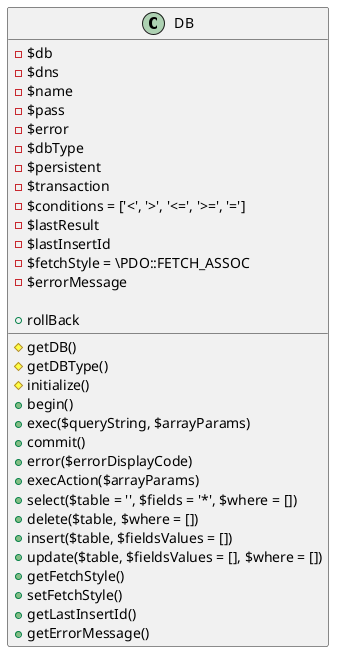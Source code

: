 @startuml

class DB{
    - $db
    - $dns
    - $name
    - $pass
    - $error
    - $dbType
    - $persistent
    - $transaction
    - $conditions = ['<', '>', '<=', '>=', '=']
    - $lastResult
    - $lastInsertId
    - $fetchStyle = \PDO::FETCH_ASSOC
    - $errorMessage

    # getDB()
    # getDBType()
    # initialize()
    + begin()
    + exec($queryString, $arrayParams)
    + commit()
    + rollBack
    + error($errorDisplayCode)
    + execAction($arrayParams)
    + select($table = '', $fields = '*', $where = [])
    + delete($table, $where = [])
    + insert($table, $fieldsValues = [])
    + update($table, $fieldsValues = [], $where = [])
    + getFetchStyle()
    + setFetchStyle()
    + getLastInsertId()
    + getErrorMessage()

}

@enduml